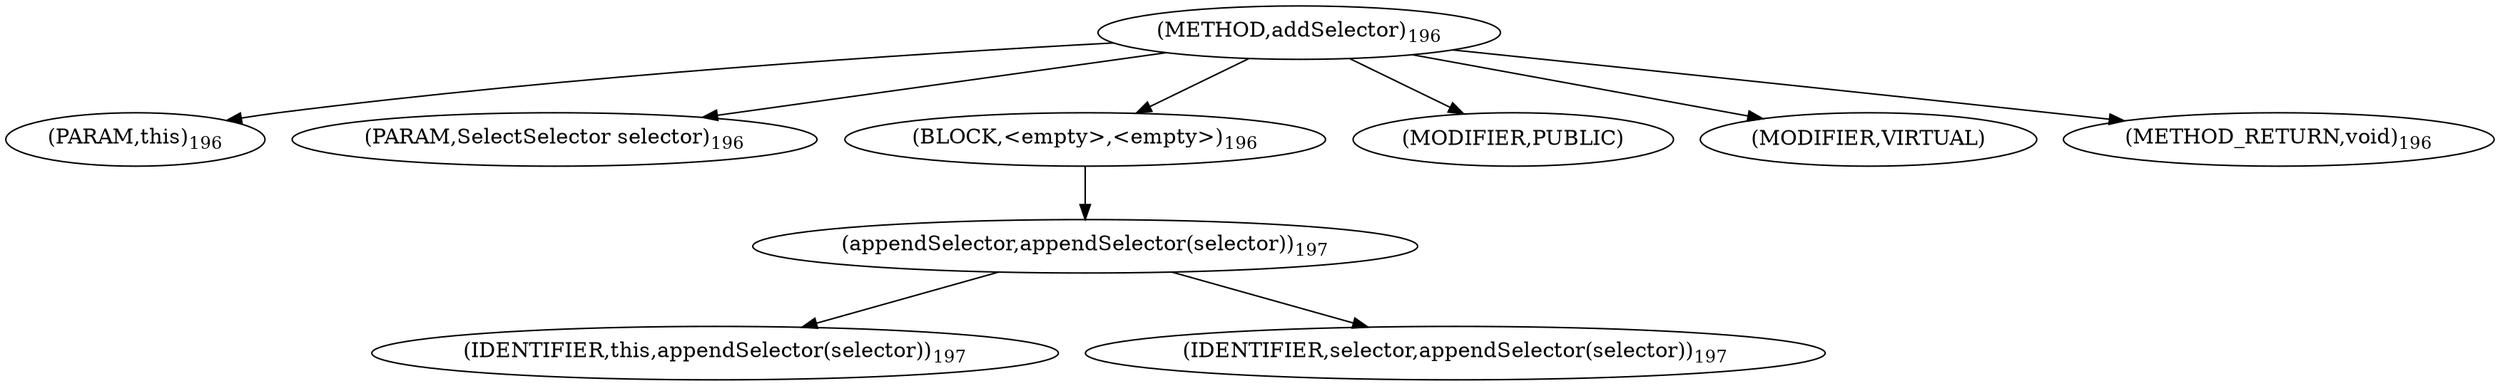 digraph "addSelector" {  
"240" [label = <(METHOD,addSelector)<SUB>196</SUB>> ]
"12" [label = <(PARAM,this)<SUB>196</SUB>> ]
"241" [label = <(PARAM,SelectSelector selector)<SUB>196</SUB>> ]
"242" [label = <(BLOCK,&lt;empty&gt;,&lt;empty&gt;)<SUB>196</SUB>> ]
"243" [label = <(appendSelector,appendSelector(selector))<SUB>197</SUB>> ]
"11" [label = <(IDENTIFIER,this,appendSelector(selector))<SUB>197</SUB>> ]
"244" [label = <(IDENTIFIER,selector,appendSelector(selector))<SUB>197</SUB>> ]
"245" [label = <(MODIFIER,PUBLIC)> ]
"246" [label = <(MODIFIER,VIRTUAL)> ]
"247" [label = <(METHOD_RETURN,void)<SUB>196</SUB>> ]
  "240" -> "12" 
  "240" -> "241" 
  "240" -> "242" 
  "240" -> "245" 
  "240" -> "246" 
  "240" -> "247" 
  "242" -> "243" 
  "243" -> "11" 
  "243" -> "244" 
}
